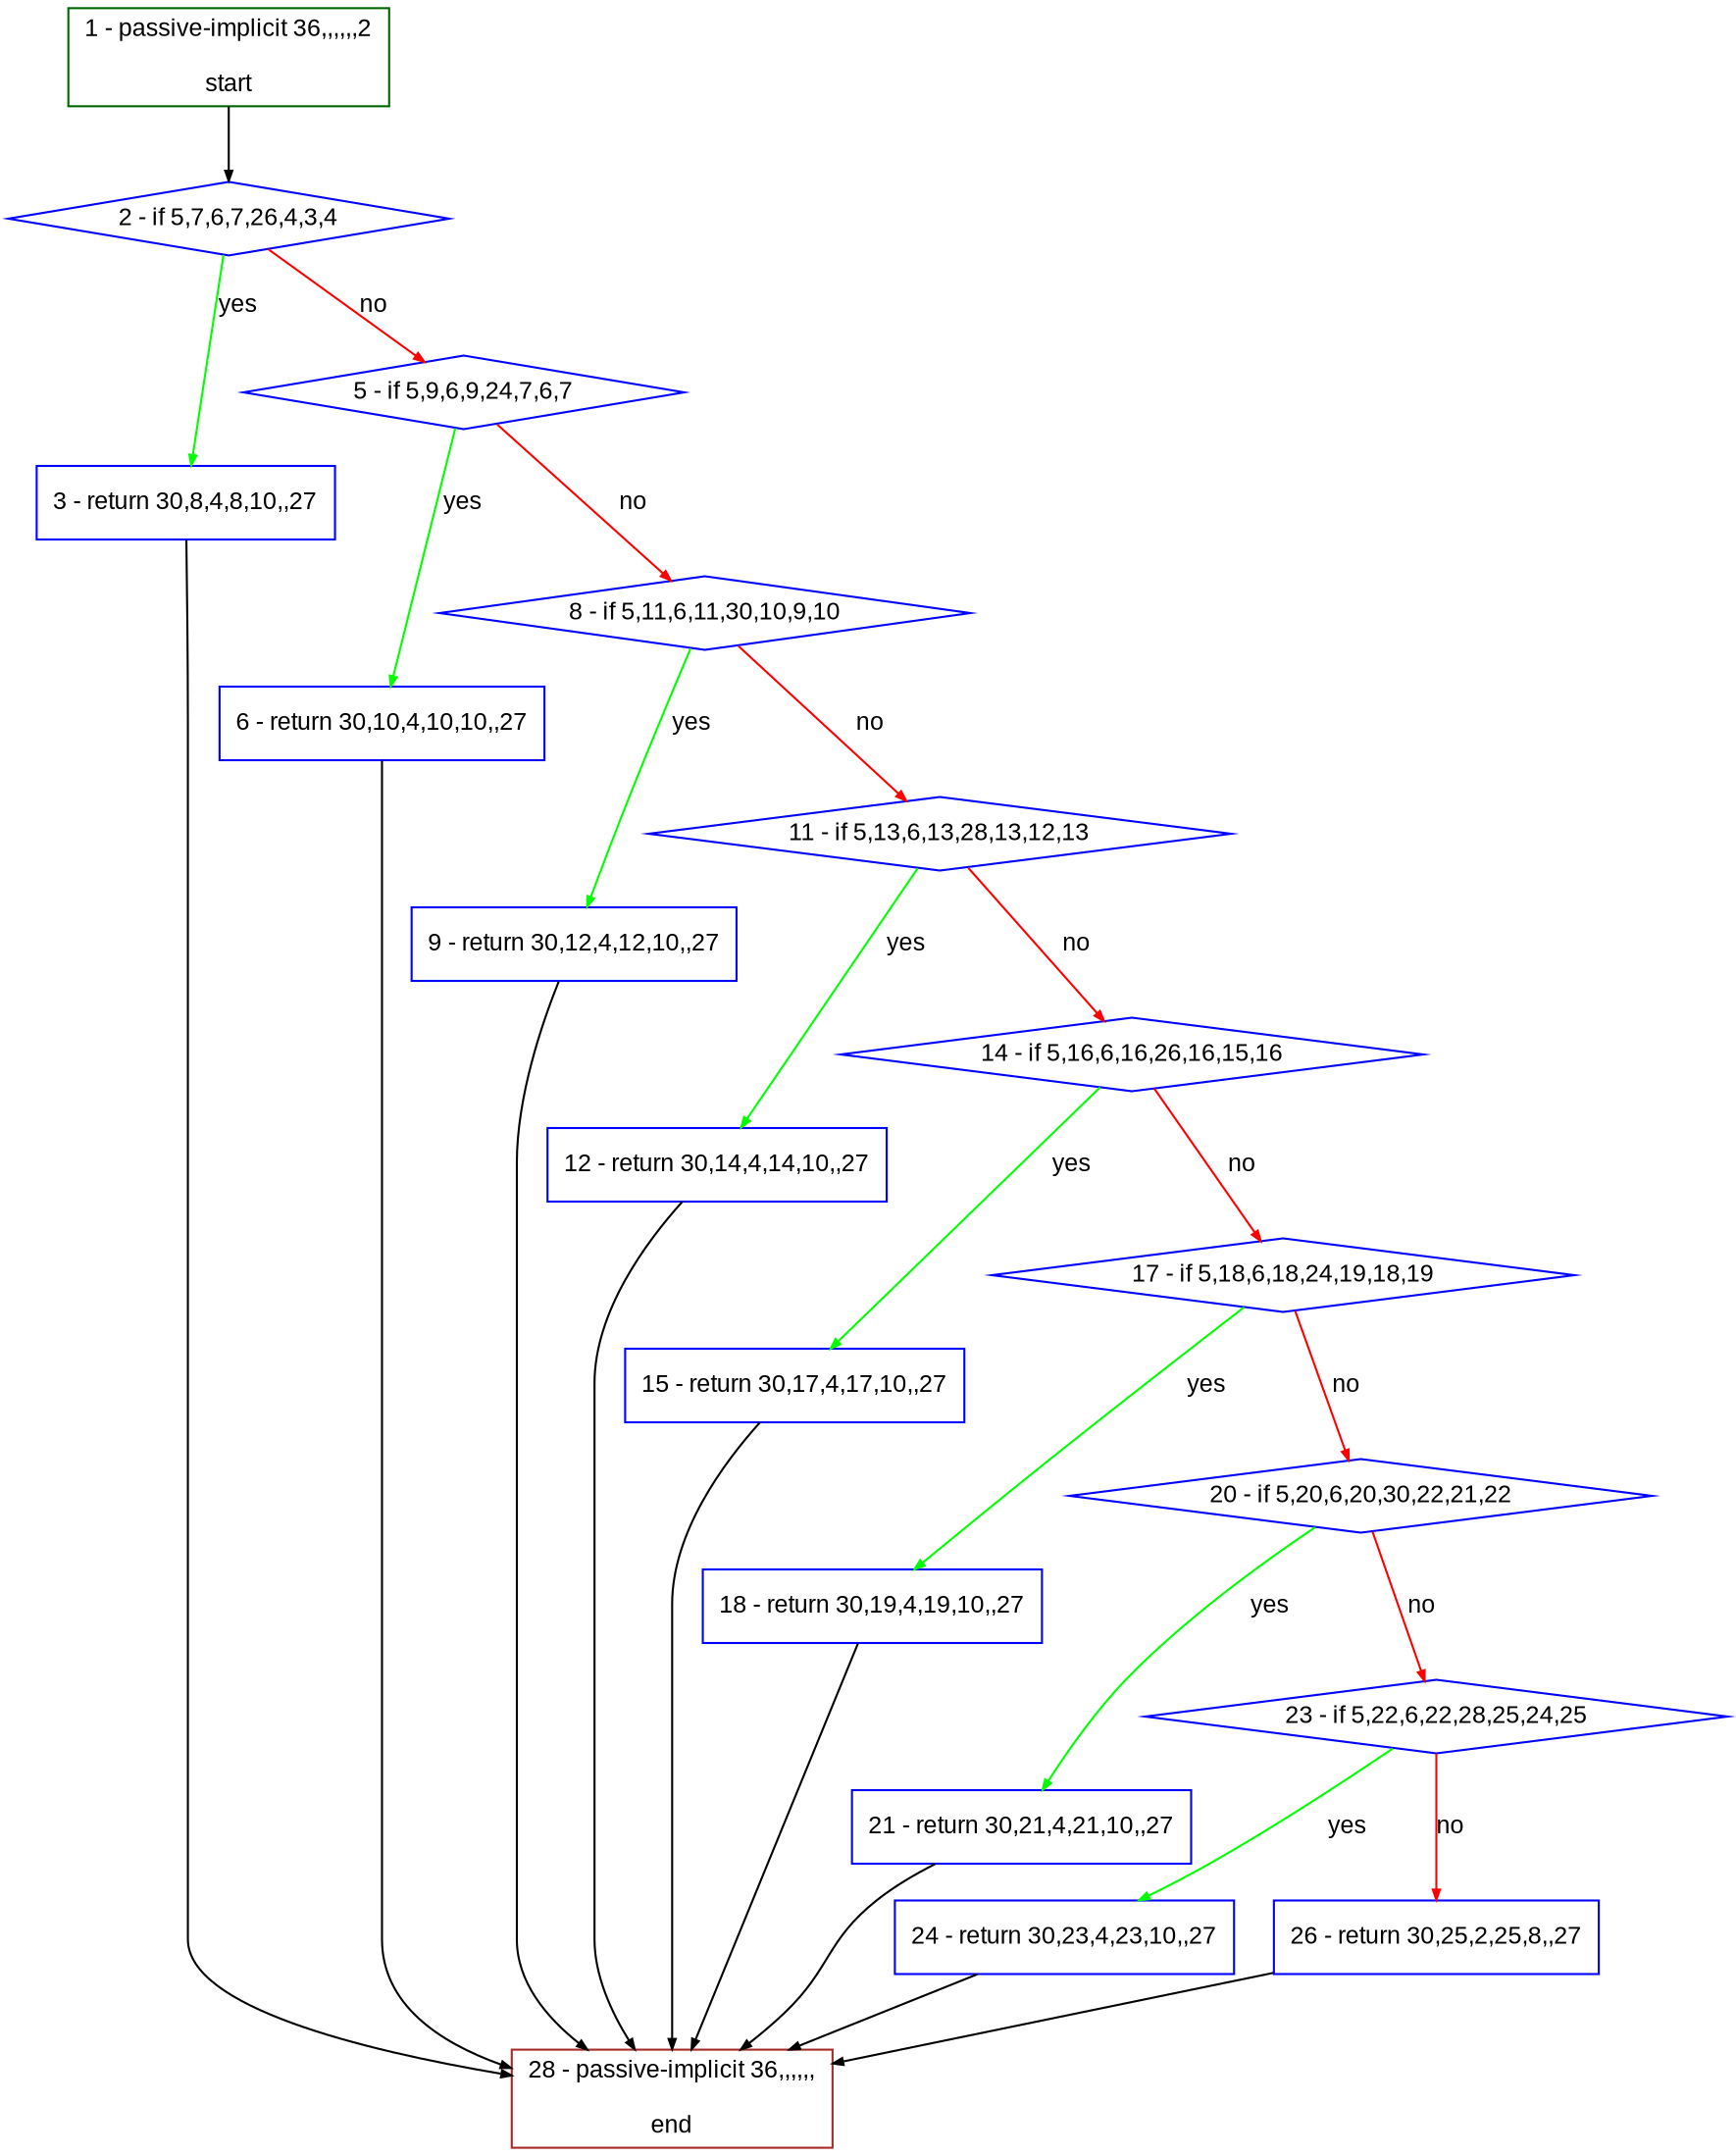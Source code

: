 digraph "" {
  graph [bgcolor="white", fillcolor="#FFFFCC", pack="true", packmode="clust", fontname="Arial", label="", fontsize="12", compound="true", style="rounded,filled"];
  node [node_initialized="no", fillcolor="white", fontname="Arial", label="", color="grey", fontsize="12", fixedsize="false", compound="true", shape="rectangle", style="filled"];
  edge [arrowtail="none", lhead="", fontcolor="black", fontname="Arial", label="", color="black", fontsize="12", arrowhead="normal", arrowsize="0.5", compound="true", ltail="", dir="forward"];
  __N1 [fillcolor="#ffffff", label="2 - if 5,7,6,7,26,4,3,4", color="#0000ff", shape="diamond", style="filled"];
  __N2 [fillcolor="#ffffff", label="1 - passive-implicit 36,,,,,,2\n\nstart", color="#006400", shape="box", style="filled"];
  __N3 [fillcolor="#ffffff", label="3 - return 30,8,4,8,10,,27", color="#0000ff", shape="box", style="filled"];
  __N4 [fillcolor="#ffffff", label="5 - if 5,9,6,9,24,7,6,7", color="#0000ff", shape="diamond", style="filled"];
  __N5 [fillcolor="#ffffff", label="28 - passive-implicit 36,,,,,,\n\nend", color="#a52a2a", shape="box", style="filled"];
  __N6 [fillcolor="#ffffff", label="6 - return 30,10,4,10,10,,27", color="#0000ff", shape="box", style="filled"];
  __N7 [fillcolor="#ffffff", label="8 - if 5,11,6,11,30,10,9,10", color="#0000ff", shape="diamond", style="filled"];
  __N8 [fillcolor="#ffffff", label="9 - return 30,12,4,12,10,,27", color="#0000ff", shape="box", style="filled"];
  __N9 [fillcolor="#ffffff", label="11 - if 5,13,6,13,28,13,12,13", color="#0000ff", shape="diamond", style="filled"];
  __N10 [fillcolor="#ffffff", label="12 - return 30,14,4,14,10,,27", color="#0000ff", shape="box", style="filled"];
  __N11 [fillcolor="#ffffff", label="14 - if 5,16,6,16,26,16,15,16", color="#0000ff", shape="diamond", style="filled"];
  __N12 [fillcolor="#ffffff", label="15 - return 30,17,4,17,10,,27", color="#0000ff", shape="box", style="filled"];
  __N13 [fillcolor="#ffffff", label="17 - if 5,18,6,18,24,19,18,19", color="#0000ff", shape="diamond", style="filled"];
  __N14 [fillcolor="#ffffff", label="18 - return 30,19,4,19,10,,27", color="#0000ff", shape="box", style="filled"];
  __N15 [fillcolor="#ffffff", label="20 - if 5,20,6,20,30,22,21,22", color="#0000ff", shape="diamond", style="filled"];
  __N16 [fillcolor="#ffffff", label="21 - return 30,21,4,21,10,,27", color="#0000ff", shape="box", style="filled"];
  __N17 [fillcolor="#ffffff", label="23 - if 5,22,6,22,28,25,24,25", color="#0000ff", shape="diamond", style="filled"];
  __N18 [fillcolor="#ffffff", label="24 - return 30,23,4,23,10,,27", color="#0000ff", shape="box", style="filled"];
  __N19 [fillcolor="#ffffff", label="26 - return 30,25,2,25,8,,27", color="#0000ff", shape="box", style="filled"];
  __N2 -> __N1 [arrowtail="none", color="#000000", label="", arrowhead="normal", dir="forward"];
  __N1 -> __N3 [arrowtail="none", color="#00ff00", label="yes", arrowhead="normal", dir="forward"];
  __N1 -> __N4 [arrowtail="none", color="#ff0000", label="no", arrowhead="normal", dir="forward"];
  __N3 -> __N5 [arrowtail="none", color="#000000", label="", arrowhead="normal", dir="forward"];
  __N4 -> __N6 [arrowtail="none", color="#00ff00", label="yes", arrowhead="normal", dir="forward"];
  __N4 -> __N7 [arrowtail="none", color="#ff0000", label="no", arrowhead="normal", dir="forward"];
  __N6 -> __N5 [arrowtail="none", color="#000000", label="", arrowhead="normal", dir="forward"];
  __N7 -> __N8 [arrowtail="none", color="#00ff00", label="yes", arrowhead="normal", dir="forward"];
  __N7 -> __N9 [arrowtail="none", color="#ff0000", label="no", arrowhead="normal", dir="forward"];
  __N8 -> __N5 [arrowtail="none", color="#000000", label="", arrowhead="normal", dir="forward"];
  __N9 -> __N10 [arrowtail="none", color="#00ff00", label="yes", arrowhead="normal", dir="forward"];
  __N9 -> __N11 [arrowtail="none", color="#ff0000", label="no", arrowhead="normal", dir="forward"];
  __N10 -> __N5 [arrowtail="none", color="#000000", label="", arrowhead="normal", dir="forward"];
  __N11 -> __N12 [arrowtail="none", color="#00ff00", label="yes", arrowhead="normal", dir="forward"];
  __N11 -> __N13 [arrowtail="none", color="#ff0000", label="no", arrowhead="normal", dir="forward"];
  __N12 -> __N5 [arrowtail="none", color="#000000", label="", arrowhead="normal", dir="forward"];
  __N13 -> __N14 [arrowtail="none", color="#00ff00", label="yes", arrowhead="normal", dir="forward"];
  __N13 -> __N15 [arrowtail="none", color="#ff0000", label="no", arrowhead="normal", dir="forward"];
  __N14 -> __N5 [arrowtail="none", color="#000000", label="", arrowhead="normal", dir="forward"];
  __N15 -> __N16 [arrowtail="none", color="#00ff00", label="yes", arrowhead="normal", dir="forward"];
  __N15 -> __N17 [arrowtail="none", color="#ff0000", label="no", arrowhead="normal", dir="forward"];
  __N16 -> __N5 [arrowtail="none", color="#000000", label="", arrowhead="normal", dir="forward"];
  __N17 -> __N18 [arrowtail="none", color="#00ff00", label="yes", arrowhead="normal", dir="forward"];
  __N17 -> __N19 [arrowtail="none", color="#ff0000", label="no", arrowhead="normal", dir="forward"];
  __N18 -> __N5 [arrowtail="none", color="#000000", label="", arrowhead="normal", dir="forward"];
  __N19 -> __N5 [arrowtail="none", color="#000000", label="", arrowhead="normal", dir="forward"];
}
